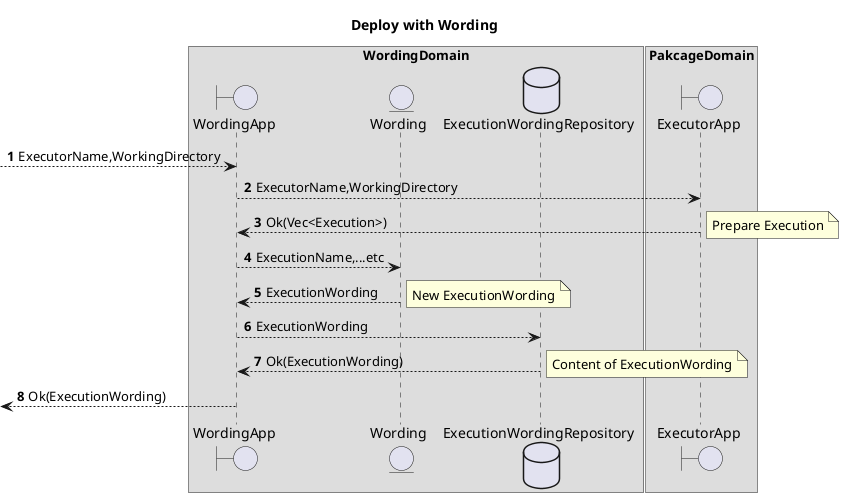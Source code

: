 @startuml
title Deploy with Wording
autonumber

boundary WordingApp
entity Wording
database ExecutionWordingRepository

boundary ExecutorApp

box WordingDomain
    participant WordingApp
    participant Wording
    participant ExecutionWordingRepository
end box

box PakcageDomain
    participant ExecutorApp
end box

--> WordingApp: ExecutorName,WorkingDirectory
WordingApp --> ExecutorApp : ExecutorName,WorkingDirectory
WordingApp <-- ExecutorApp : Ok(Vec<Execution>)
note right: Prepare Execution
WordingApp --> Wording: ExecutionName,...etc
WordingApp <-- Wording: ExecutionWording
note right: New ExecutionWording
WordingApp --> ExecutionWordingRepository : ExecutionWording
WordingApp <-- ExecutionWordingRepository : Ok(ExecutionWording)
note right: Content of ExecutionWording
<-- WordingApp: Ok(ExecutionWording)


@enduml